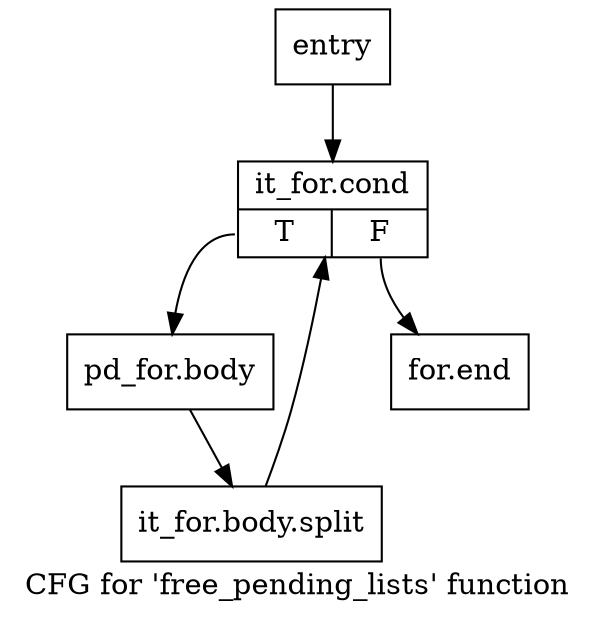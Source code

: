 digraph "CFG for 'free_pending_lists' function" {
	label="CFG for 'free_pending_lists' function";

	Node0x8f0cae0 [shape=record,label="{entry}"];
	Node0x8f0cae0 -> Node0x8f395d0;
	Node0x8f395d0 [shape=record,label="{it_for.cond|{<s0>T|<s1>F}}"];
	Node0x8f395d0:s0 -> Node0x8f39620;
	Node0x8f395d0:s1 -> Node0x8f39670;
	Node0x8f39620 [shape=record,label="{pd_for.body}"];
	Node0x8f39620 -> Node0xea05ac0;
	Node0xea05ac0 [shape=record,label="{it_for.body.split}"];
	Node0xea05ac0 -> Node0x8f395d0;
	Node0x8f39670 [shape=record,label="{for.end}"];
}
